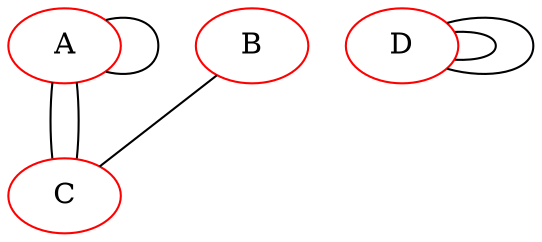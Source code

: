 graph {
	A [label=A color=red]
	B [label=B color=red]
	C [label=C color=red]
	D [label=D color=red]
	A -- A
	A -- C
	C -- A
	B -- C
	D -- D
	D -- D
}

